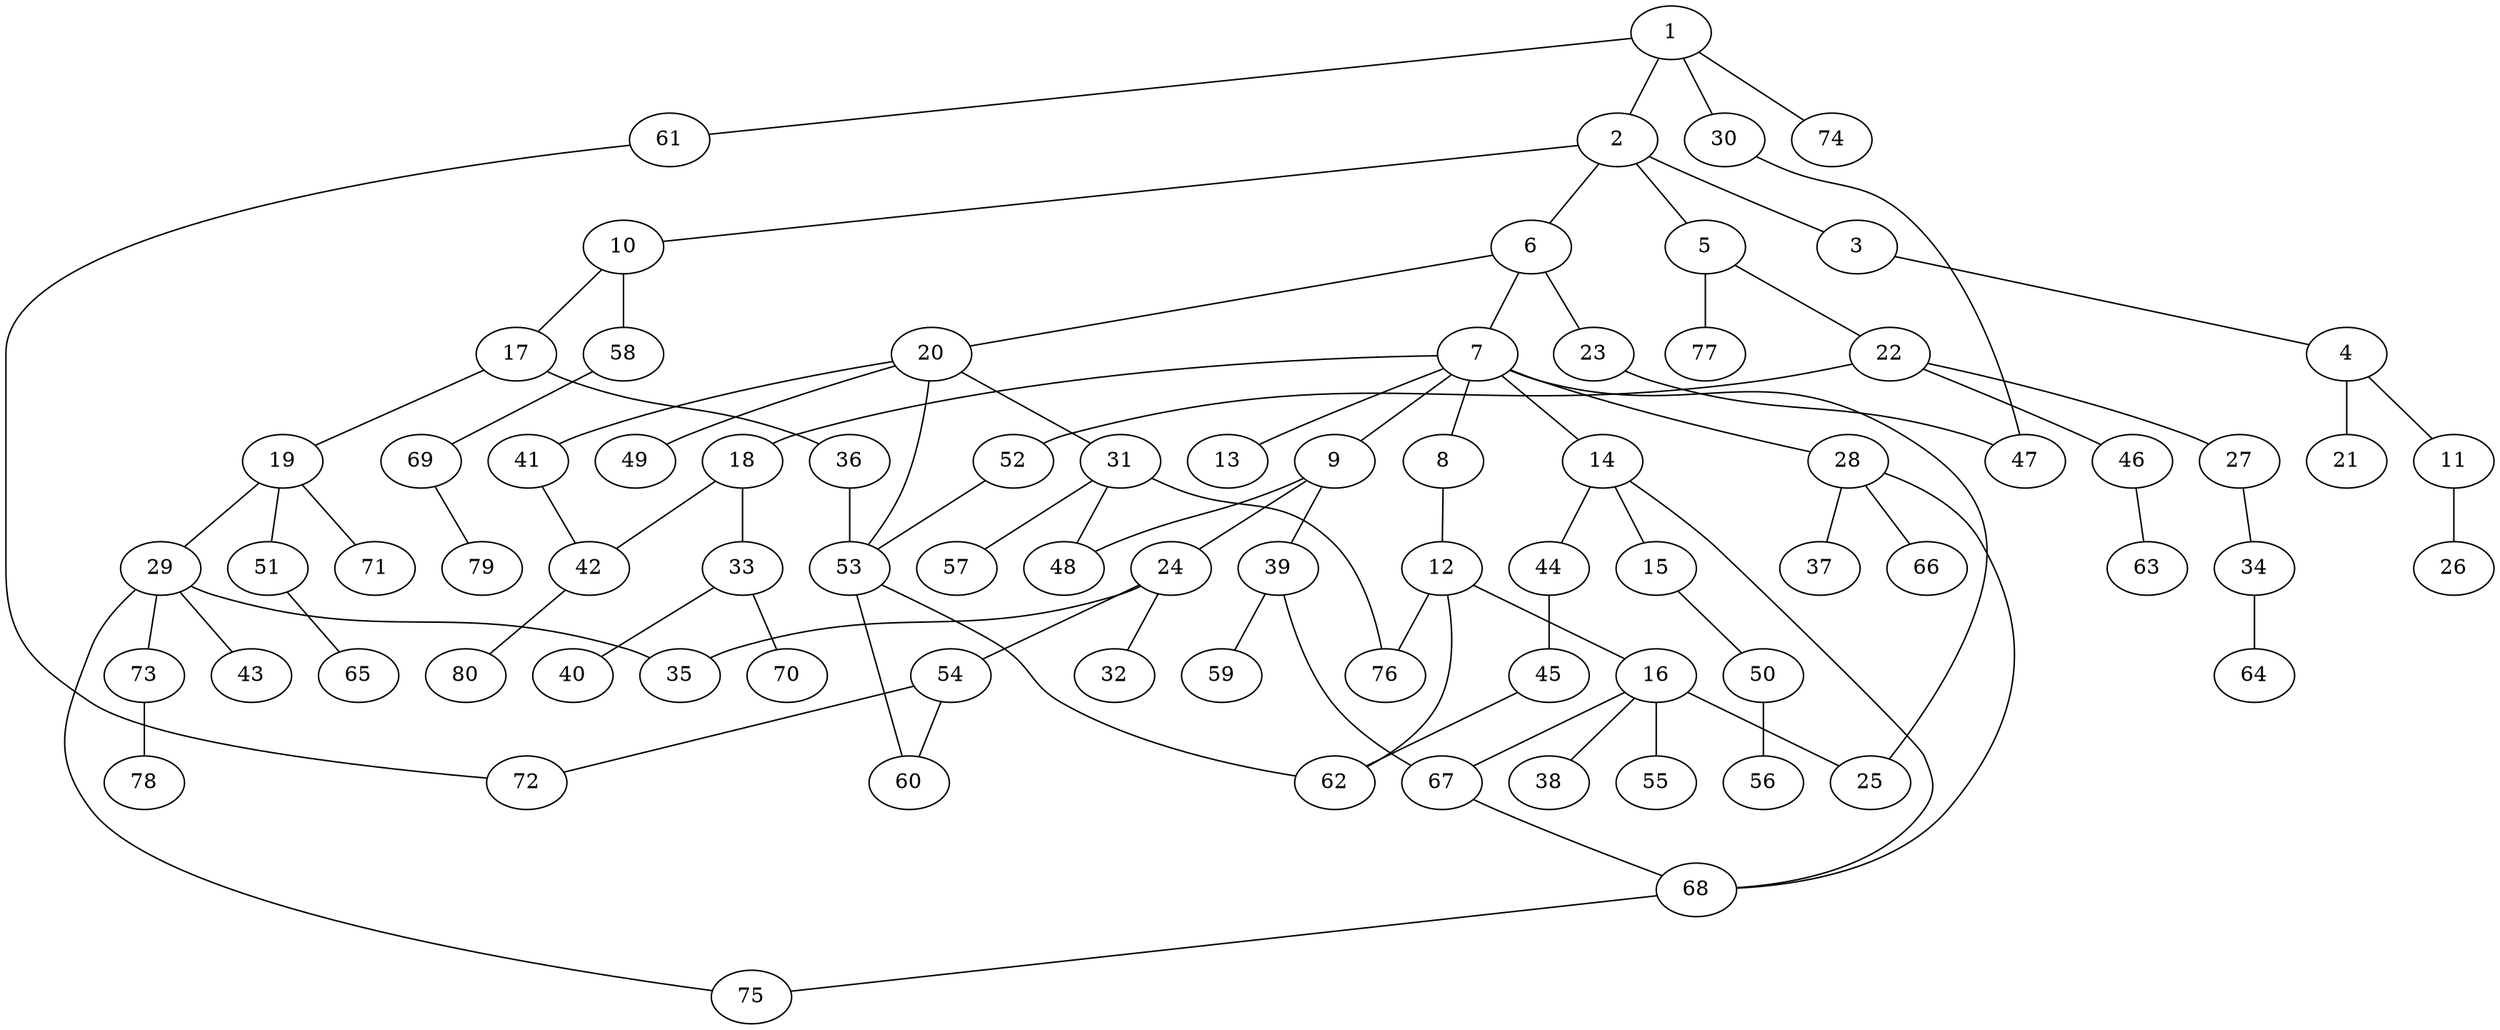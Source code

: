 graph graphname {1--2
1--30
1--61
1--74
2--3
2--5
2--6
2--10
3--4
4--11
4--21
5--22
5--77
6--7
6--20
6--23
7--8
7--9
7--13
7--14
7--18
7--25
7--28
8--12
9--24
9--39
9--48
10--17
10--58
11--26
12--16
12--62
12--76
14--15
14--44
14--68
15--50
16--25
16--38
16--55
16--67
17--19
17--36
18--33
18--42
19--29
19--51
19--71
20--31
20--41
20--49
20--53
22--27
22--46
22--52
23--47
24--32
24--35
24--54
27--34
28--37
28--66
28--68
29--35
29--43
29--73
29--75
30--47
31--48
31--57
31--76
33--40
33--70
34--64
36--53
39--59
39--67
41--42
42--80
44--45
45--62
46--63
50--56
51--65
52--53
53--60
53--62
54--60
54--72
58--69
61--72
67--68
68--75
69--79
73--78
}
